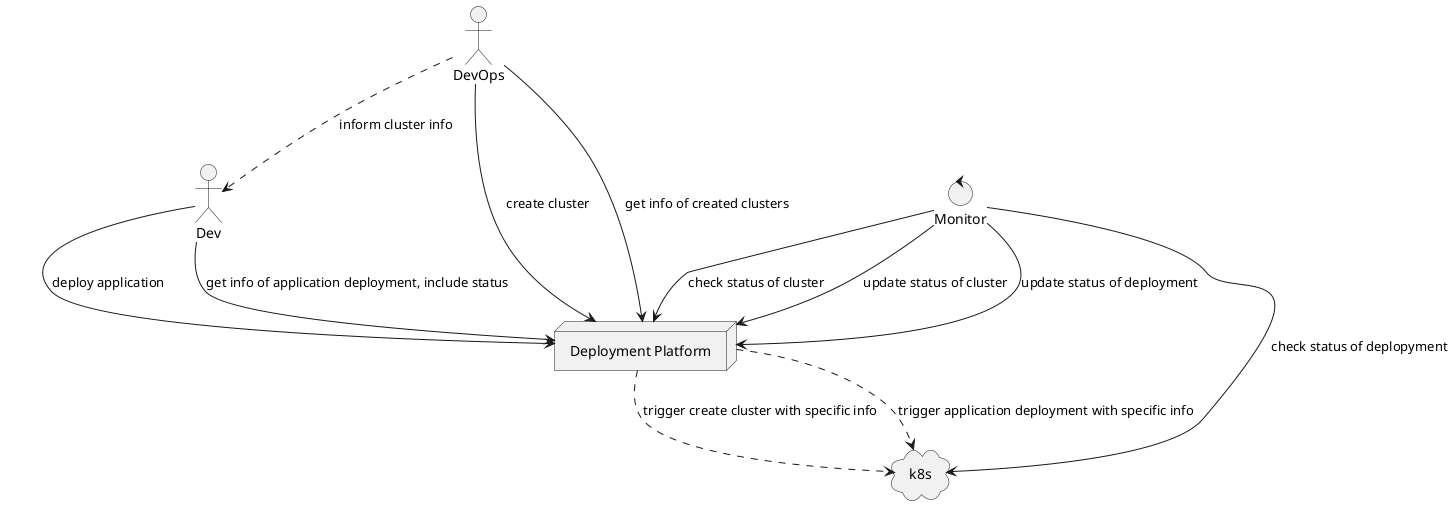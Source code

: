 @startuml "Workflow"

actor DevOps
actor Dev
node "Deployment Platform" as P
cloud k8s
control Monitor as M

DevOps --> P: create cluster 
P ..> k8s: trigger create cluster with specific info
DevOps --> P: get info of created clusters
M --> P: check status of cluster
M --> P: update status of cluster
DevOps ..> Dev: inform cluster info
Dev --> P: deploy application
P ..> k8s: trigger application deployment with specific info
M --> k8s: check status of deplopyment
M --> P: update status of deployment
Dev --> P: get info of application deployment, include status

@enduml